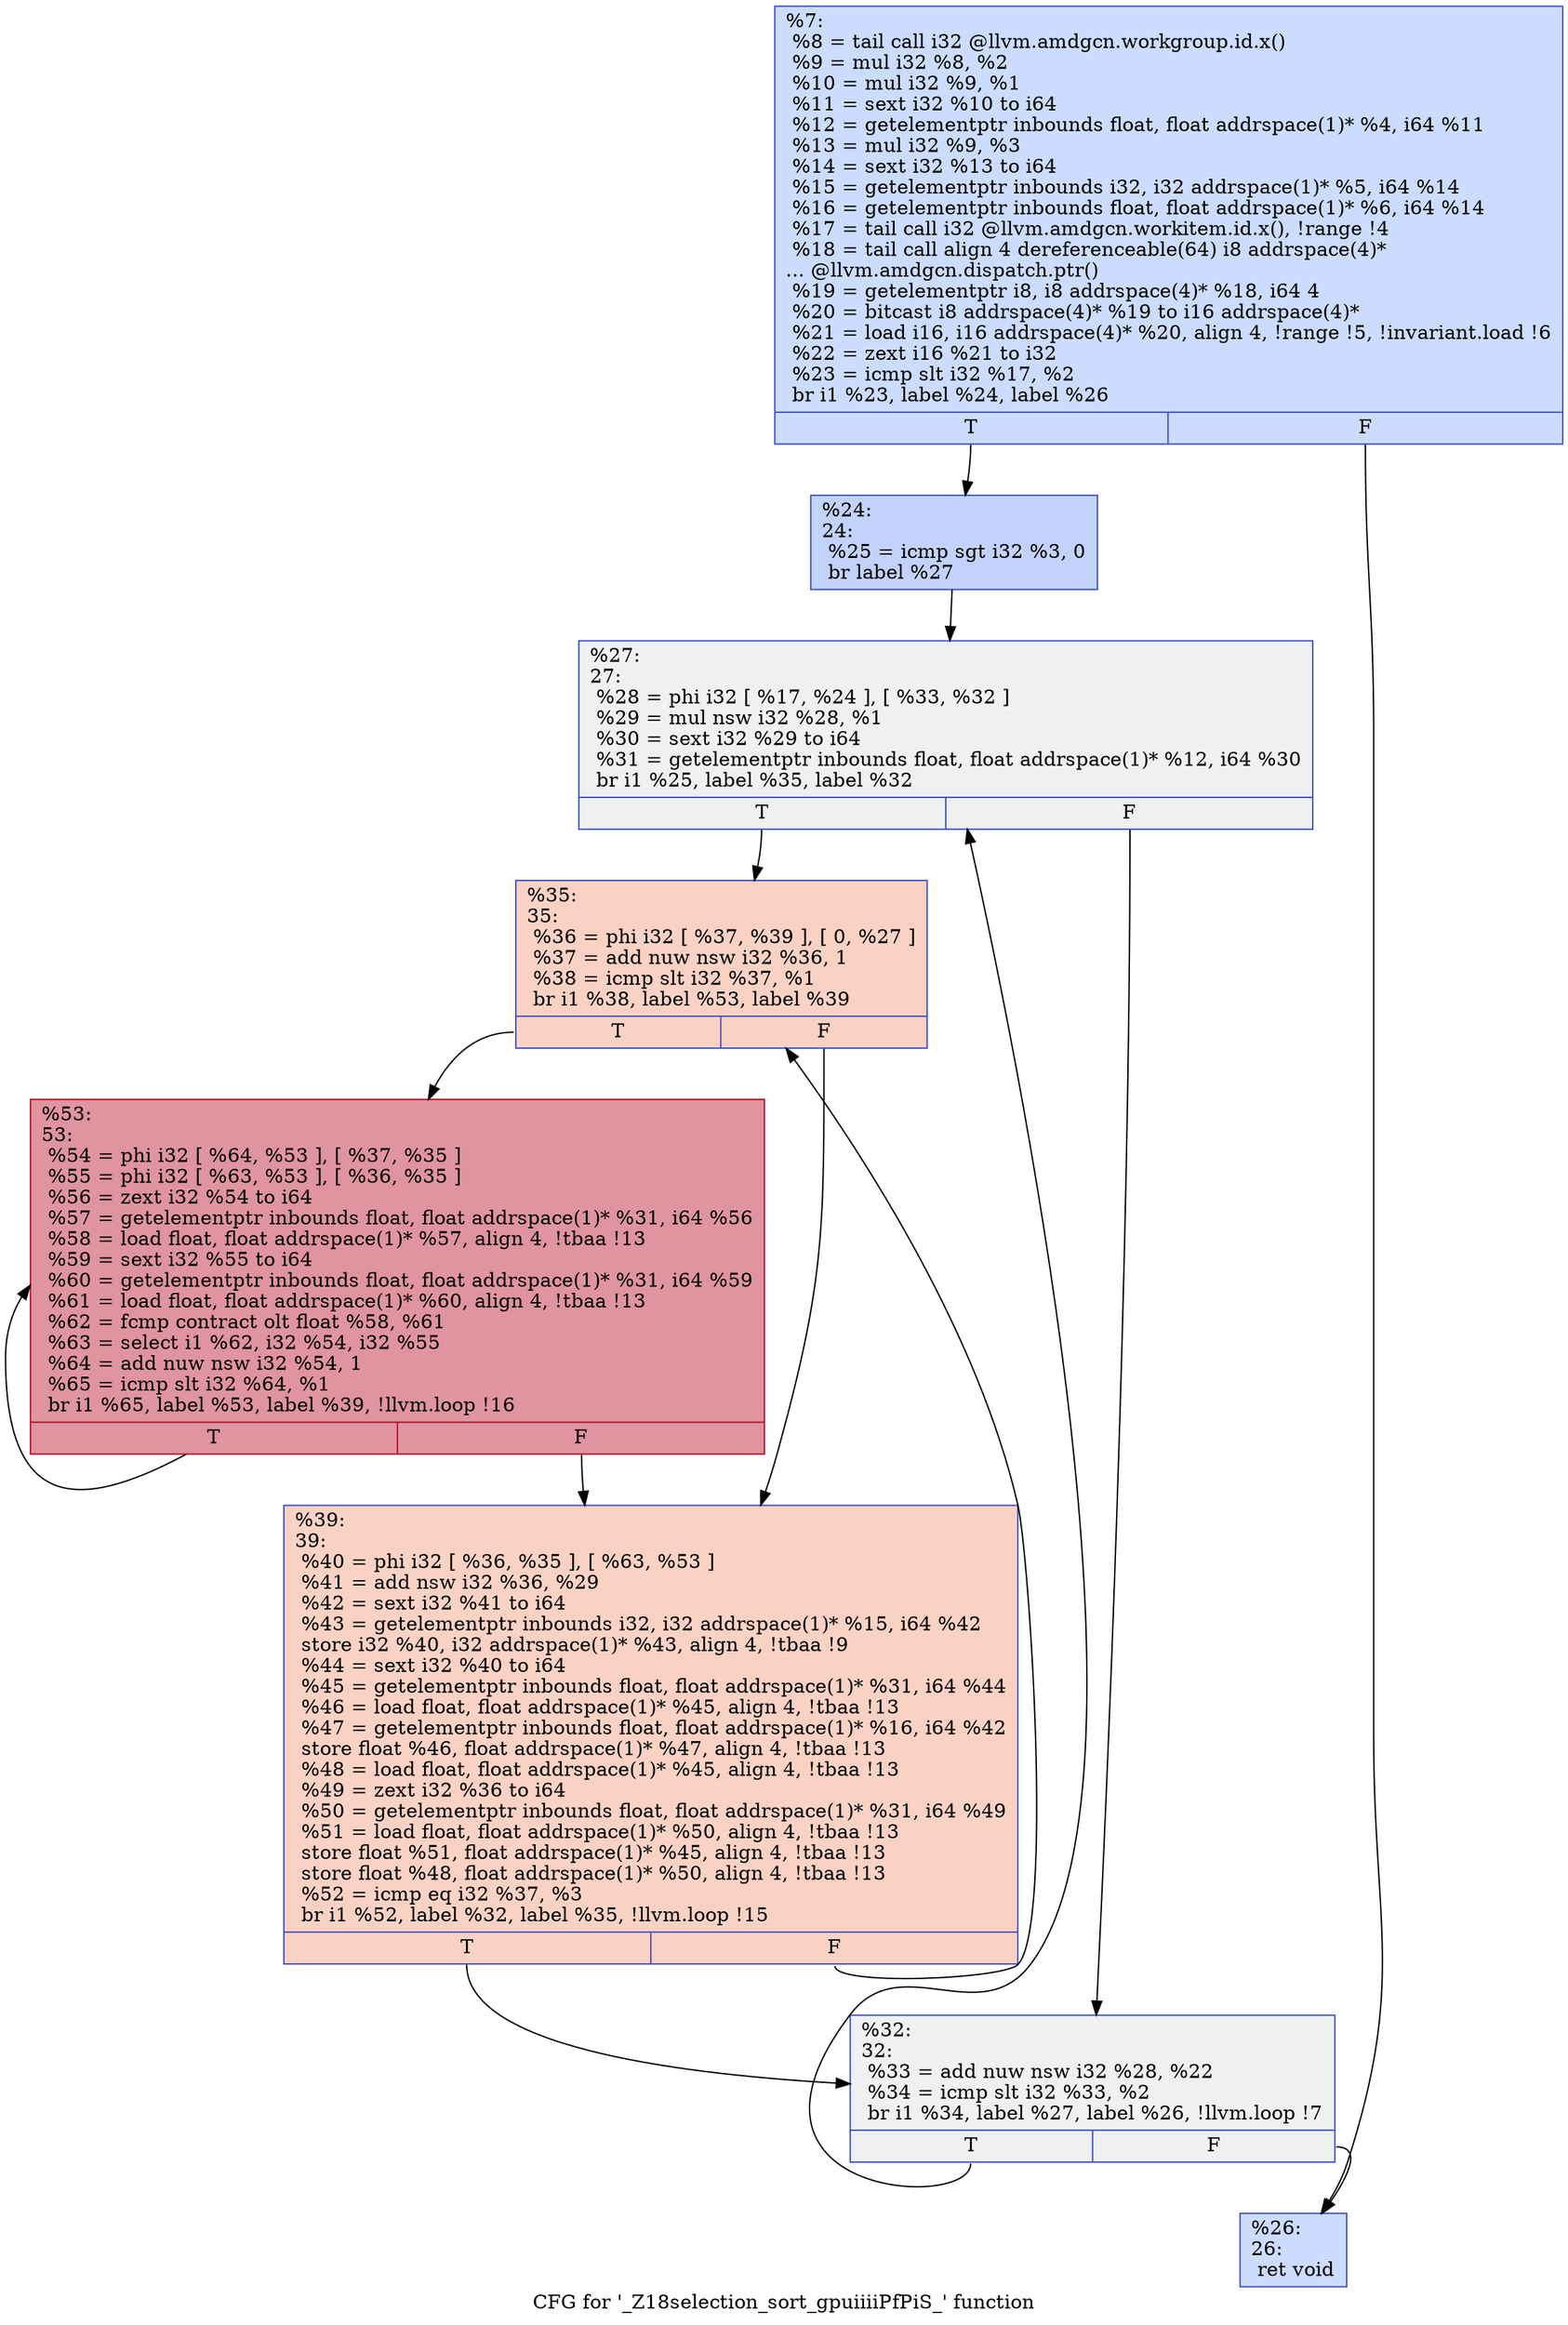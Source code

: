 digraph "CFG for '_Z18selection_sort_gpuiiiiPfPiS_' function" {
	label="CFG for '_Z18selection_sort_gpuiiiiPfPiS_' function";

	Node0x5b68ad0 [shape=record,color="#3d50c3ff", style=filled, fillcolor="#8caffe70",label="{%7:\l  %8 = tail call i32 @llvm.amdgcn.workgroup.id.x()\l  %9 = mul i32 %8, %2\l  %10 = mul i32 %9, %1\l  %11 = sext i32 %10 to i64\l  %12 = getelementptr inbounds float, float addrspace(1)* %4, i64 %11\l  %13 = mul i32 %9, %3\l  %14 = sext i32 %13 to i64\l  %15 = getelementptr inbounds i32, i32 addrspace(1)* %5, i64 %14\l  %16 = getelementptr inbounds float, float addrspace(1)* %6, i64 %14\l  %17 = tail call i32 @llvm.amdgcn.workitem.id.x(), !range !4\l  %18 = tail call align 4 dereferenceable(64) i8 addrspace(4)*\l... @llvm.amdgcn.dispatch.ptr()\l  %19 = getelementptr i8, i8 addrspace(4)* %18, i64 4\l  %20 = bitcast i8 addrspace(4)* %19 to i16 addrspace(4)*\l  %21 = load i16, i16 addrspace(4)* %20, align 4, !range !5, !invariant.load !6\l  %22 = zext i16 %21 to i32\l  %23 = icmp slt i32 %17, %2\l  br i1 %23, label %24, label %26\l|{<s0>T|<s1>F}}"];
	Node0x5b68ad0:s0 -> Node0x5b6adb0;
	Node0x5b68ad0:s1 -> Node0x5b6ae40;
	Node0x5b6adb0 [shape=record,color="#3d50c3ff", style=filled, fillcolor="#779af770",label="{%24:\l24:                                               \l  %25 = icmp sgt i32 %3, 0\l  br label %27\l}"];
	Node0x5b6adb0 -> Node0x5b6b010;
	Node0x5b6ae40 [shape=record,color="#3d50c3ff", style=filled, fillcolor="#8caffe70",label="{%26:\l26:                                               \l  ret void\l}"];
	Node0x5b6b010 [shape=record,color="#3d50c3ff", style=filled, fillcolor="#d9dce170",label="{%27:\l27:                                               \l  %28 = phi i32 [ %17, %24 ], [ %33, %32 ]\l  %29 = mul nsw i32 %28, %1\l  %30 = sext i32 %29 to i64\l  %31 = getelementptr inbounds float, float addrspace(1)* %12, i64 %30\l  br i1 %25, label %35, label %32\l|{<s0>T|<s1>F}}"];
	Node0x5b6b010:s0 -> Node0x5b6b3f0;
	Node0x5b6b010:s1 -> Node0x5b6b150;
	Node0x5b6b150 [shape=record,color="#3d50c3ff", style=filled, fillcolor="#d9dce170",label="{%32:\l32:                                               \l  %33 = add nuw nsw i32 %28, %22\l  %34 = icmp slt i32 %33, %2\l  br i1 %34, label %27, label %26, !llvm.loop !7\l|{<s0>T|<s1>F}}"];
	Node0x5b6b150:s0 -> Node0x5b6b010;
	Node0x5b6b150:s1 -> Node0x5b6ae40;
	Node0x5b6b3f0 [shape=record,color="#3d50c3ff", style=filled, fillcolor="#f4987a70",label="{%35:\l35:                                               \l  %36 = phi i32 [ %37, %39 ], [ 0, %27 ]\l  %37 = add nuw nsw i32 %36, 1\l  %38 = icmp slt i32 %37, %1\l  br i1 %38, label %53, label %39\l|{<s0>T|<s1>F}}"];
	Node0x5b6b3f0:s0 -> Node0x5b6bb50;
	Node0x5b6b3f0:s1 -> Node0x5b6b900;
	Node0x5b6b900 [shape=record,color="#3d50c3ff", style=filled, fillcolor="#f4987a70",label="{%39:\l39:                                               \l  %40 = phi i32 [ %36, %35 ], [ %63, %53 ]\l  %41 = add nsw i32 %36, %29\l  %42 = sext i32 %41 to i64\l  %43 = getelementptr inbounds i32, i32 addrspace(1)* %15, i64 %42\l  store i32 %40, i32 addrspace(1)* %43, align 4, !tbaa !9\l  %44 = sext i32 %40 to i64\l  %45 = getelementptr inbounds float, float addrspace(1)* %31, i64 %44\l  %46 = load float, float addrspace(1)* %45, align 4, !tbaa !13\l  %47 = getelementptr inbounds float, float addrspace(1)* %16, i64 %42\l  store float %46, float addrspace(1)* %47, align 4, !tbaa !13\l  %48 = load float, float addrspace(1)* %45, align 4, !tbaa !13\l  %49 = zext i32 %36 to i64\l  %50 = getelementptr inbounds float, float addrspace(1)* %31, i64 %49\l  %51 = load float, float addrspace(1)* %50, align 4, !tbaa !13\l  store float %51, float addrspace(1)* %45, align 4, !tbaa !13\l  store float %48, float addrspace(1)* %50, align 4, !tbaa !13\l  %52 = icmp eq i32 %37, %3\l  br i1 %52, label %32, label %35, !llvm.loop !15\l|{<s0>T|<s1>F}}"];
	Node0x5b6b900:s0 -> Node0x5b6b150;
	Node0x5b6b900:s1 -> Node0x5b6b3f0;
	Node0x5b6bb50 [shape=record,color="#b70d28ff", style=filled, fillcolor="#b70d2870",label="{%53:\l53:                                               \l  %54 = phi i32 [ %64, %53 ], [ %37, %35 ]\l  %55 = phi i32 [ %63, %53 ], [ %36, %35 ]\l  %56 = zext i32 %54 to i64\l  %57 = getelementptr inbounds float, float addrspace(1)* %31, i64 %56\l  %58 = load float, float addrspace(1)* %57, align 4, !tbaa !13\l  %59 = sext i32 %55 to i64\l  %60 = getelementptr inbounds float, float addrspace(1)* %31, i64 %59\l  %61 = load float, float addrspace(1)* %60, align 4, !tbaa !13\l  %62 = fcmp contract olt float %58, %61\l  %63 = select i1 %62, i32 %54, i32 %55\l  %64 = add nuw nsw i32 %54, 1\l  %65 = icmp slt i32 %64, %1\l  br i1 %65, label %53, label %39, !llvm.loop !16\l|{<s0>T|<s1>F}}"];
	Node0x5b6bb50:s0 -> Node0x5b6bb50;
	Node0x5b6bb50:s1 -> Node0x5b6b900;
}
